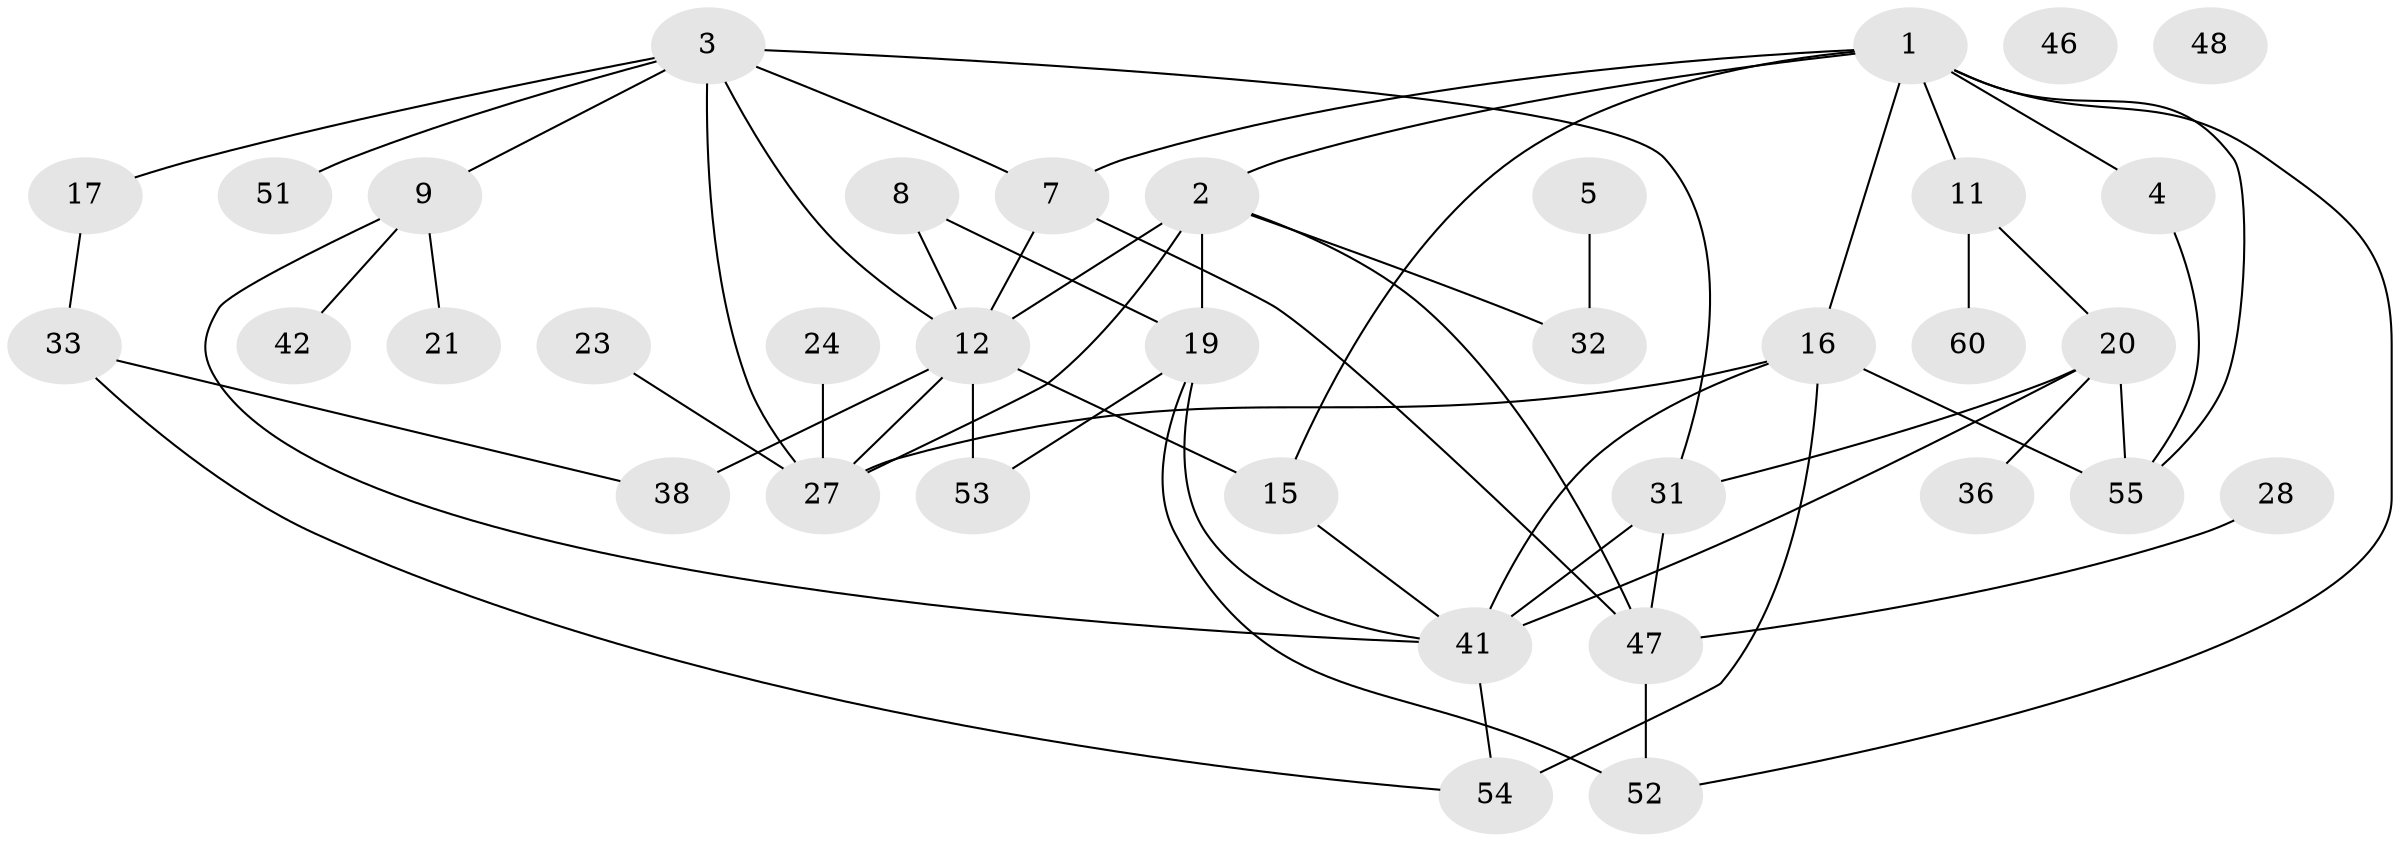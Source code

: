 // original degree distribution, {5: 0.14754098360655737, 4: 0.11475409836065574, 2: 0.16393442622950818, 1: 0.18032786885245902, 3: 0.36065573770491804, 0: 0.03278688524590164}
// Generated by graph-tools (version 1.1) at 2025/16/03/04/25 18:16:31]
// undirected, 36 vertices, 57 edges
graph export_dot {
graph [start="1"]
  node [color=gray90,style=filled];
  1 [super="+50"];
  2 [super="+6"];
  3 [super="+26+30"];
  4;
  5;
  7 [super="+39"];
  8;
  9 [super="+37+13"];
  11;
  12 [super="+40+14"];
  15;
  16 [super="+43"];
  17 [super="+25"];
  19 [super="+34"];
  20 [super="+22"];
  21;
  23;
  24;
  27 [super="+56"];
  28 [super="+29"];
  31 [super="+35"];
  32 [super="+49"];
  33;
  36;
  38;
  41 [super="+59+44"];
  42;
  46;
  47;
  48;
  51;
  52;
  53;
  54 [super="+61"];
  55;
  60;
  1 -- 11;
  1 -- 52;
  1 -- 55;
  1 -- 16;
  1 -- 2;
  1 -- 4;
  1 -- 15;
  1 -- 7;
  2 -- 19;
  2 -- 47;
  2 -- 12;
  2 -- 27;
  2 -- 32;
  3 -- 7;
  3 -- 27;
  3 -- 17;
  3 -- 51;
  3 -- 12;
  3 -- 9;
  3 -- 31;
  4 -- 55;
  5 -- 32;
  7 -- 12;
  7 -- 47;
  8 -- 19;
  8 -- 12;
  9 -- 42 [weight=2];
  9 -- 21;
  9 -- 41;
  11 -- 60;
  11 -- 20;
  12 -- 15;
  12 -- 53;
  12 -- 38 [weight=2];
  12 -- 27;
  15 -- 41;
  16 -- 54 [weight=2];
  16 -- 41;
  16 -- 55;
  16 -- 27;
  17 -- 33;
  19 -- 52;
  19 -- 53;
  19 -- 41;
  20 -- 31;
  20 -- 55;
  20 -- 41;
  20 -- 36;
  23 -- 27;
  24 -- 27;
  28 -- 47;
  31 -- 41;
  31 -- 47;
  33 -- 38;
  33 -- 54;
  41 -- 54;
  47 -- 52;
}
